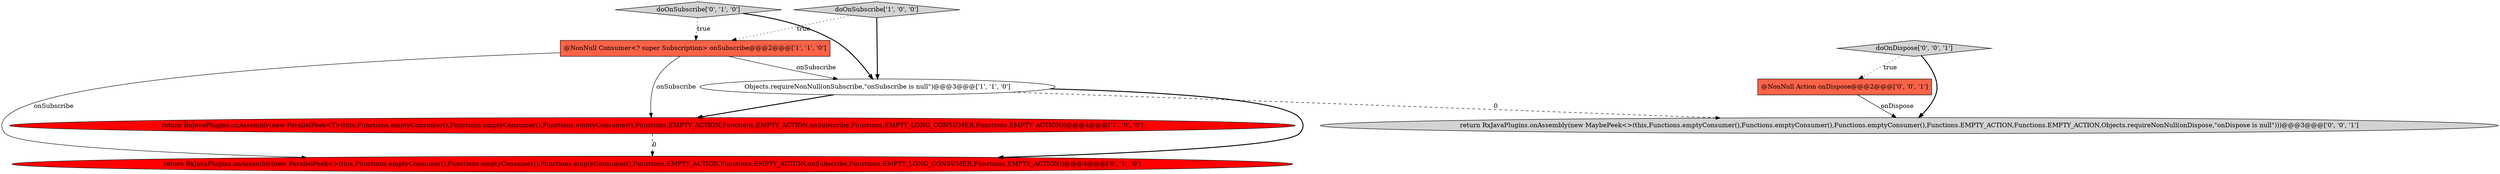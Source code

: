 digraph {
2 [style = filled, label = "doOnSubscribe['1', '0', '0']", fillcolor = lightgray, shape = diamond image = "AAA0AAABBB1BBB"];
0 [style = filled, label = "Objects.requireNonNull(onSubscribe,\"onSubscribe is null\")@@@3@@@['1', '1', '0']", fillcolor = white, shape = ellipse image = "AAA0AAABBB1BBB"];
4 [style = filled, label = "doOnSubscribe['0', '1', '0']", fillcolor = lightgray, shape = diamond image = "AAA0AAABBB2BBB"];
7 [style = filled, label = "return RxJavaPlugins.onAssembly(new MaybePeek<>(this,Functions.emptyConsumer(),Functions.emptyConsumer(),Functions.emptyConsumer(),Functions.EMPTY_ACTION,Functions.EMPTY_ACTION,Objects.requireNonNull(onDispose,\"onDispose is null\")))@@@3@@@['0', '0', '1']", fillcolor = lightgray, shape = ellipse image = "AAA0AAABBB3BBB"];
1 [style = filled, label = "@NonNull Consumer<? super Subscription> onSubscribe@@@2@@@['1', '1', '0']", fillcolor = tomato, shape = box image = "AAA0AAABBB1BBB"];
5 [style = filled, label = "return RxJavaPlugins.onAssembly(new ParallelPeek<>(this,Functions.emptyConsumer(),Functions.emptyConsumer(),Functions.emptyConsumer(),Functions.EMPTY_ACTION,Functions.EMPTY_ACTION,onSubscribe,Functions.EMPTY_LONG_CONSUMER,Functions.EMPTY_ACTION))@@@4@@@['0', '1', '0']", fillcolor = red, shape = ellipse image = "AAA1AAABBB2BBB"];
8 [style = filled, label = "@NonNull Action onDispose@@@2@@@['0', '0', '1']", fillcolor = tomato, shape = box image = "AAA0AAABBB3BBB"];
6 [style = filled, label = "doOnDispose['0', '0', '1']", fillcolor = lightgray, shape = diamond image = "AAA0AAABBB3BBB"];
3 [style = filled, label = "return RxJavaPlugins.onAssembly(new ParallelPeek<T>(this,Functions.emptyConsumer(),Functions.emptyConsumer(),Functions.emptyConsumer(),Functions.EMPTY_ACTION,Functions.EMPTY_ACTION,onSubscribe,Functions.EMPTY_LONG_CONSUMER,Functions.EMPTY_ACTION))@@@4@@@['1', '0', '0']", fillcolor = red, shape = ellipse image = "AAA1AAABBB1BBB"];
0->3 [style = bold, label=""];
3->5 [style = dashed, label="0"];
8->7 [style = solid, label="onDispose"];
2->0 [style = bold, label=""];
1->3 [style = solid, label="onSubscribe"];
6->7 [style = bold, label=""];
0->7 [style = dashed, label="0"];
4->1 [style = dotted, label="true"];
2->1 [style = dotted, label="true"];
6->8 [style = dotted, label="true"];
1->5 [style = solid, label="onSubscribe"];
4->0 [style = bold, label=""];
0->5 [style = bold, label=""];
1->0 [style = solid, label="onSubscribe"];
}

